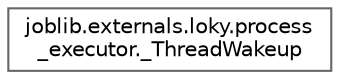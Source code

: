 digraph "Graphical Class Hierarchy"
{
 // LATEX_PDF_SIZE
  bgcolor="transparent";
  edge [fontname=Helvetica,fontsize=10,labelfontname=Helvetica,labelfontsize=10];
  node [fontname=Helvetica,fontsize=10,shape=box,height=0.2,width=0.4];
  rankdir="LR";
  Node0 [id="Node000000",label="joblib.externals.loky.process\l_executor._ThreadWakeup",height=0.2,width=0.4,color="grey40", fillcolor="white", style="filled",URL="$dc/d4c/classjoblib_1_1externals_1_1loky_1_1process__executor_1_1__ThreadWakeup.html",tooltip=" "];
}
